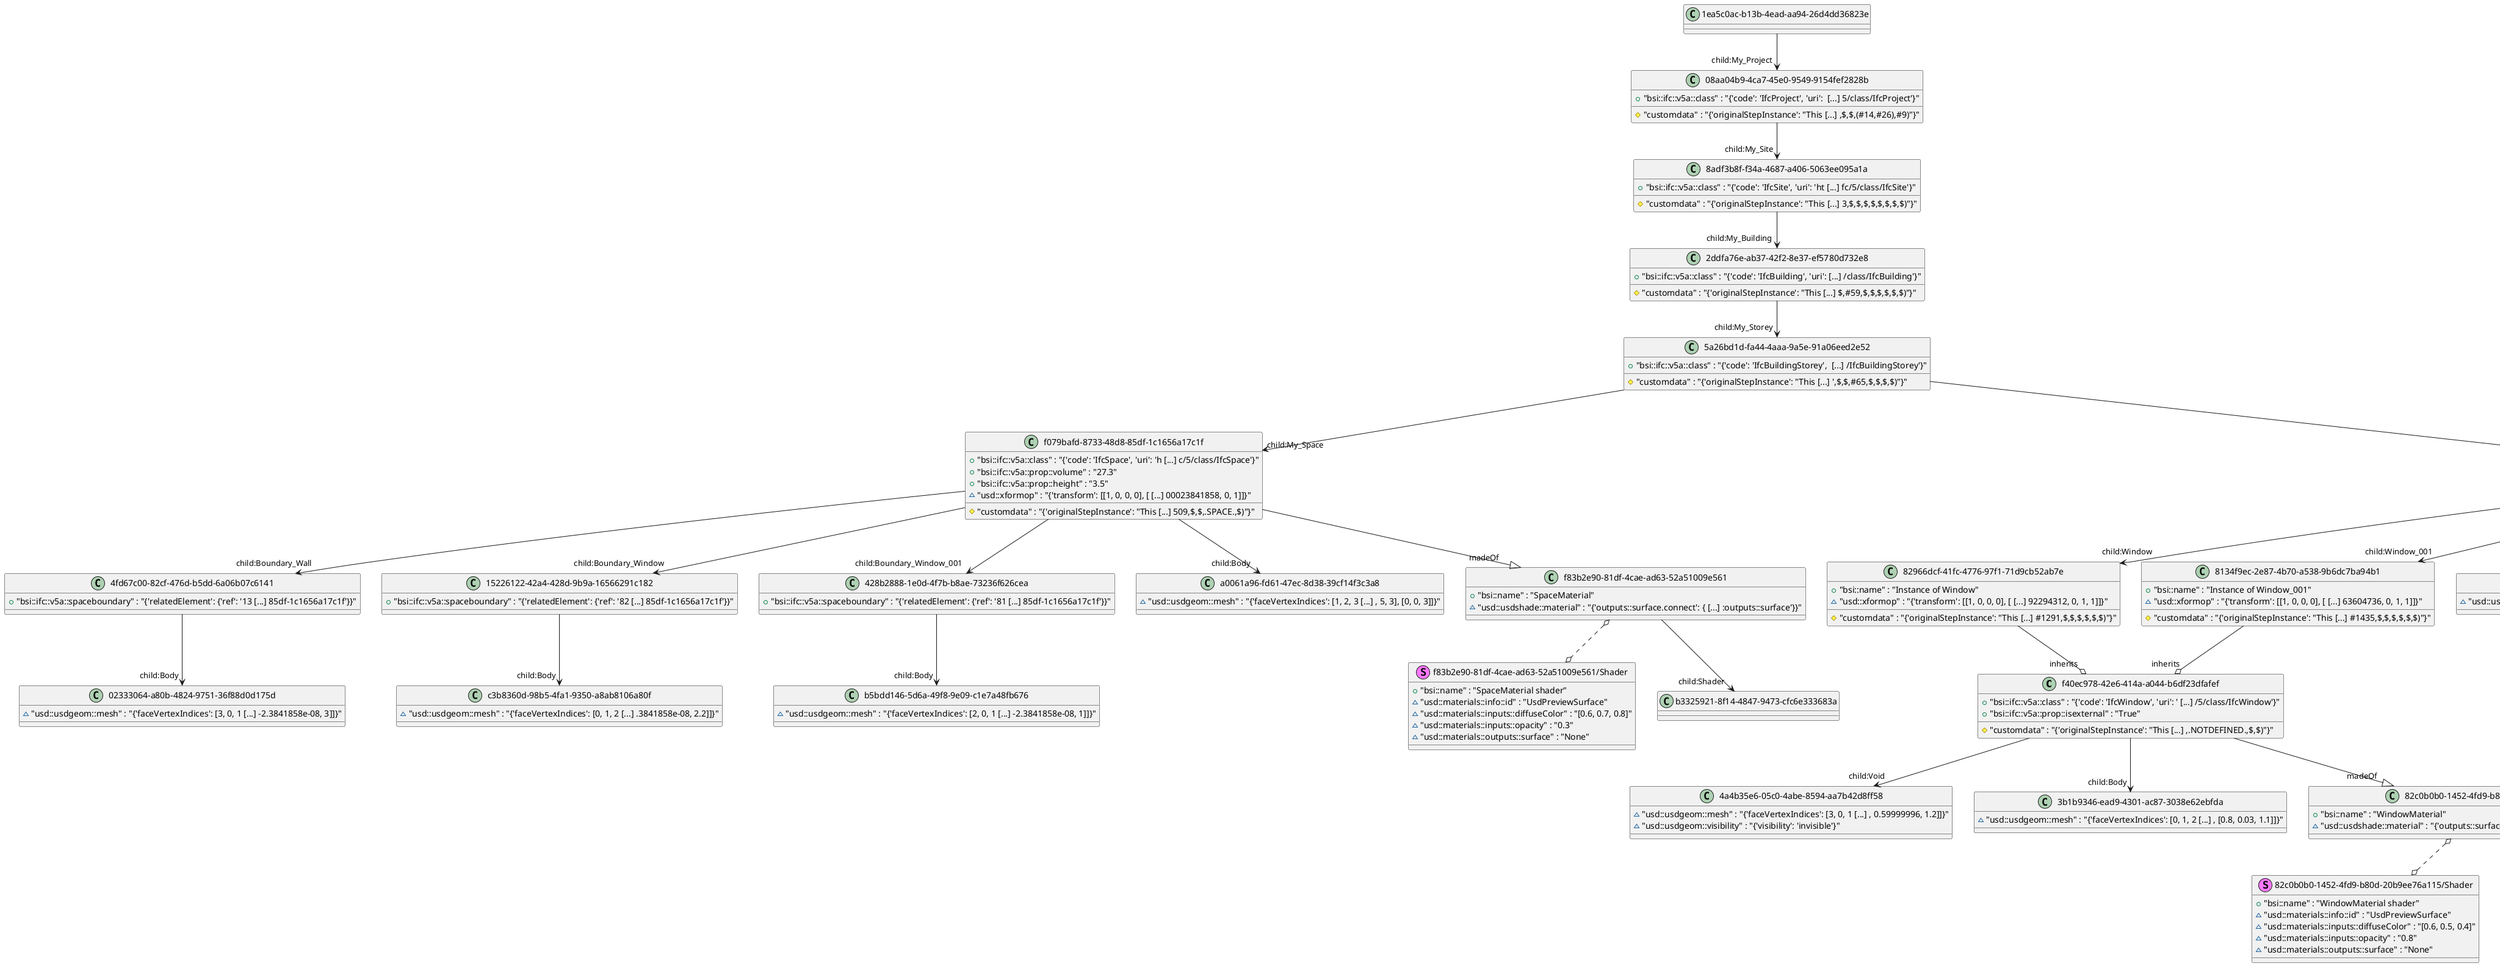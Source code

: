 @startuml
class f40ec978-42e6-414a-a044-b6df23dfafef {
  + "bsi::ifc::v5a::class" : "{'code': 'IfcWindow', 'uri': ' [...] /5/class/IfcWindow'}"
  + "bsi::ifc::v5a::prop::isexternal" : "True"
  # "customdata" : "{'originalStepInstance': "This [...] ,.NOTDEFINED.,$,$)"}"
}

class 1ea5c0ac-b13b-4ead-aa94-26d4dd36823e {
}

class 08aa04b9-4ca7-45e0-9549-9154fef2828b {
  + "bsi::ifc::v5a::class" : "{'code': 'IfcProject', 'uri':  [...] 5/class/IfcProject'}"
  # "customdata" : "{'originalStepInstance': "This [...] ,$,$,(#14,#26),#9)"}"
}

class 8adf3b8f-f34a-4687-a406-5063ee095a1a {
  + "bsi::ifc::v5a::class" : "{'code': 'IfcSite', 'uri': 'ht [...] fc/5/class/IfcSite'}"
  # "customdata" : "{'originalStepInstance': "This [...] 3,$,$,$,$,$,$,$,$)"}"
}

class 2ddfa76e-ab37-42f2-8e37-ef5780d732e8 {
  + "bsi::ifc::v5a::class" : "{'code': 'IfcBuilding', 'uri': [...] /class/IfcBuilding'}"
  # "customdata" : "{'originalStepInstance': "This [...] $,#59,$,$,$,$,$,$)"}"
}

class 5a26bd1d-fa44-4aaa-9a5e-91a06eed2e52 {
  + "bsi::ifc::v5a::class" : "{'code': 'IfcBuildingStorey',  [...] /IfcBuildingStorey'}"
  # "customdata" : "{'originalStepInstance': "This [...] ',$,$,#65,$,$,$,$)"}"
}

class f079bafd-8733-48d8-85df-1c1656a17c1f {
  + "bsi::ifc::v5a::class" : "{'code': 'IfcSpace', 'uri': 'h [...] c/5/class/IfcSpace'}"
  + "bsi::ifc::v5a::prop::volume" : "27.3"
  + "bsi::ifc::v5a::prop::height" : "3.5"
  ~ "usd::xformop" : "{'transform': [[1, 0, 0, 0], [ [...] 00023841858, 0, 1]]}"
  # "customdata" : "{'originalStepInstance': "This [...] 509,$,$,.SPACE.,$)"}"
}

class 13168941-10d9-4c6a-8c63-505cc302312c {
  + "bsi::ifc::v5a::class" : "{'code': 'IfcWall', 'uri': 'ht [...] fc/5/class/IfcWall'}"
  + "bsi::ifc::v5a::prop::isexternal" : "True"
  + "bsi::ifc::v5a::prop::volume" : "0.9"
  + "bsi::ifc::v5a::prop::height" : "3.5"
  # "customdata" : "{'originalStepInstance': "This [...] $,#1235,#1230,$,$)"}"
  # "nlsfb::class" : "{'code': '21.21', 'uri': 'http [...] 05/2.2/class/21.21'}"
}

class 82966dcf-41fc-4776-97f1-71d9cb52ab7e {
  + "bsi::name" : "Instance of Window"
  ~ "usd::xformop" : "{'transform': [[1, 0, 0, 0], [ [...] 92294312, 0, 1, 1]]}"
  # "customdata" : "{'originalStepInstance': "This [...] #1291,$,$,$,$,$,$)"}"
}

class 8134f9ec-2e87-4b70-a538-9b6dc7ba94b1 {
  + "bsi::name" : "Instance of Window_001"
  ~ "usd::xformop" : "{'transform': [[1, 0, 0, 0], [ [...] 63604736, 0, 1, 1]]}"
  # "customdata" : "{'originalStepInstance': "This [...] #1435,$,$,$,$,$,$)"}"
}

class 4fd67c00-82cf-476d-b5dd-6a06b07c6141 {
  + "bsi::ifc::v5a::spaceboundary" : "{'relatedElement': {'ref': '13 [...] 85df-1c1656a17c1f'}}"
}

class 15226122-42a4-428d-9b9a-16566291c182 {
  + "bsi::ifc::v5a::spaceboundary" : "{'relatedElement': {'ref': '82 [...] 85df-1c1656a17c1f'}}"
}

class 428b2888-1e0d-4f7b-b8ae-73236f626cea {
  + "bsi::ifc::v5a::spaceboundary" : "{'relatedElement': {'ref': '81 [...] 85df-1c1656a17c1f'}}"
}

stereotype "f83b2e90-81df-4cae-ad63-52a51009e561/Shader" {
  + "bsi::name" : "SpaceMaterial shader"
  ~ "usd::materials::info::id" : "UsdPreviewSurface"
  ~ "usd::materials::inputs::diffuseColor" : "[0.6, 0.7, 0.8]"
  ~ "usd::materials::inputs::opacity" : "0.3"
  ~ "usd::materials::outputs::surface" : "None"
}

stereotype "359c715f-5961-4c20-be08-9bb25ea75c24/Shader" {
  + "bsi::name" : "WallMaterial shader"
  ~ "usd::materials::info::id" : "UsdPreviewSurface"
  ~ "usd::materials::inputs::diffuseColor" : "[0.8, 0.7, 0.6]"
  ~ "usd::materials::inputs::opacity" : "1"
  ~ "usd::materials::outputs::surface" : "None"
}

stereotype "82c0b0b0-1452-4fd9-b80d-20b9ee76a115/Shader" {
  + "bsi::name" : "WindowMaterial shader"
  ~ "usd::materials::info::id" : "UsdPreviewSurface"
  ~ "usd::materials::inputs::diffuseColor" : "[0.6, 0.5, 0.4]"
  ~ "usd::materials::inputs::opacity" : "0.8"
  ~ "usd::materials::outputs::surface" : "None"
}

class 4a4b35e6-05c0-4abe-8594-aa7b42d8ff58 {
  ~ "usd::usdgeom::mesh" : "{'faceVertexIndices': [3, 0, 1 [...] , 0.59999996, 1.2]]}"
  ~ "usd::usdgeom::visibility" : "{'visibility': 'invisible'}"
}

class 3b1b9346-ead9-4301-ac87-3038e62ebfda {
  ~ "usd::usdgeom::mesh" : "{'faceVertexIndices': [0, 1, 2 [...] , [0.8, 0.03, 1.1]]}"
}

class a0061a96-fd61-47ec-8d38-39cf14f3c3a8 {
  ~ "usd::usdgeom::mesh" : "{'faceVertexIndices': [1, 2, 3 [...] , 5, 3], [0, 0, 3]]}"
}

class 668e304b-38a2-4f8f-b3de-2a8a5a13384d {
  ~ "usd::usdgeom::mesh" : "{'faceVertexIndices': [3, 0, 1 [...] 5.8466067, 0.1, 1]]}"
}

class c3055cc8-a5b6-4a84-860e-0d6cc978dfe8 {
  ~ "usd::usdgeom::basiscurves" : "{'points': [[0, 0, 0], [10, 0, 0]]}"
}

class 97c55241-7a56-48d7-bc6e-be2fd24f86ac {
  ~ "usd::usdgeom::basiscurves" : "{'points': [[0, 0, 0], [0, 0, 3]]}"
}

class b6012d70-097a-4794-8d1f-220fa65a591a {
  ~ "usd::usdgeom::mesh" : "{'faceVertexIndices': [0, 1, 2 [...] .1, 0], [10, 0, 0]]}"
}

class 02333064-a80b-4824-9751-36f88d0d175d {
  ~ "usd::usdgeom::mesh" : "{'faceVertexIndices': [3, 0, 1 [...] -2.3841858e-08, 3]]}"
}

class c3b8360d-98b5-4fa1-9350-a8ab8106a80f {
  ~ "usd::usdgeom::mesh" : "{'faceVertexIndices': [0, 1, 2 [...] .3841858e-08, 2.2]]}"
}

class b5bdd146-5d6a-49f8-9e09-c1e7a48fb676 {
  ~ "usd::usdgeom::mesh" : "{'faceVertexIndices': [2, 0, 1 [...] -2.3841858e-08, 1]]}"
}

class f83b2e90-81df-4cae-ad63-52a51009e561 {
  + "bsi::name" : "SpaceMaterial"
  ~ "usd::usdshade::material" : "{'outputs::surface.connect': { [...] :outputs::surface'}}"
}

class 359c715f-5961-4c20-be08-9bb25ea75c24 {
  + "bsi::name" : "WallMaterial"
  ~ "usd::usdshade::material" : "{'outputs::surface.connect': { [...] :outputs::surface'}}"
}

class 82c0b0b0-1452-4fd9-b80d-20b9ee76a115 {
  + "bsi::name" : "WindowMaterial"
  ~ "usd::usdshade::material" : "{'outputs::surface.connect': { [...] :outputs::surface'}}"
}

"f40ec978-42e6-414a-a044-b6df23dfafef" --> "child:Void" "4a4b35e6-05c0-4abe-8594-aa7b42d8ff58"
"f40ec978-42e6-414a-a044-b6df23dfafef" --> "child:Body" "3b1b9346-ead9-4301-ac87-3038e62ebfda"
"1ea5c0ac-b13b-4ead-aa94-26d4dd36823e" --> "child:My_Project" "08aa04b9-4ca7-45e0-9549-9154fef2828b"
"08aa04b9-4ca7-45e0-9549-9154fef2828b" --> "child:My_Site" "8adf3b8f-f34a-4687-a406-5063ee095a1a"
"8adf3b8f-f34a-4687-a406-5063ee095a1a" --> "child:My_Building" "2ddfa76e-ab37-42f2-8e37-ef5780d732e8"
"2ddfa76e-ab37-42f2-8e37-ef5780d732e8" --> "child:My_Storey" "5a26bd1d-fa44-4aaa-9a5e-91a06eed2e52"
"5a26bd1d-fa44-4aaa-9a5e-91a06eed2e52" --> "child:My_Space" "f079bafd-8733-48d8-85df-1c1656a17c1f"
"5a26bd1d-fa44-4aaa-9a5e-91a06eed2e52" --> "child:Wall" "13168941-10d9-4c6a-8c63-505cc302312c"
"f079bafd-8733-48d8-85df-1c1656a17c1f" --> "child:Body" "a0061a96-fd61-47ec-8d38-39cf14f3c3a8"
"f079bafd-8733-48d8-85df-1c1656a17c1f" --> "child:Boundary_Wall" "4fd67c00-82cf-476d-b5dd-6a06b07c6141"
"f079bafd-8733-48d8-85df-1c1656a17c1f" --> "child:Boundary_Window" "15226122-42a4-428d-9b9a-16566291c182"
"f079bafd-8733-48d8-85df-1c1656a17c1f" --> "child:Boundary_Window_001" "428b2888-1e0d-4f7b-b8ae-73236f626cea"
"13168941-10d9-4c6a-8c63-505cc302312c" --> "child:Body" "668e304b-38a2-4f8f-b3de-2a8a5a13384d"
"13168941-10d9-4c6a-8c63-505cc302312c" --> "child:Axis" "c3055cc8-a5b6-4a84-860e-0d6cc978dfe8"
"13168941-10d9-4c6a-8c63-505cc302312c" --> "child:Directrix" "97c55241-7a56-48d7-bc6e-be2fd24f86ac"
"13168941-10d9-4c6a-8c63-505cc302312c" --> "child:Basis" "b6012d70-097a-4794-8d1f-220fa65a591a"
"13168941-10d9-4c6a-8c63-505cc302312c" --> "child:Window" "82966dcf-41fc-4776-97f1-71d9cb52ab7e"
"13168941-10d9-4c6a-8c63-505cc302312c" --> "child:Window_001" "8134f9ec-2e87-4b70-a538-9b6dc7ba94b1"
"82966dcf-41fc-4776-97f1-71d9cb52ab7e" --o "inherits" "f40ec978-42e6-414a-a044-b6df23dfafef"
"8134f9ec-2e87-4b70-a538-9b6dc7ba94b1" --o "inherits" "f40ec978-42e6-414a-a044-b6df23dfafef"
"4fd67c00-82cf-476d-b5dd-6a06b07c6141" --> "child:Body" "02333064-a80b-4824-9751-36f88d0d175d"
"15226122-42a4-428d-9b9a-16566291c182" --> "child:Body" "c3b8360d-98b5-4fa1-9350-a8ab8106a80f"
"428b2888-1e0d-4f7b-b8ae-73236f626cea" --> "child:Body" "b5bdd146-5d6a-49f8-9e09-c1e7a48fb676"
"f83b2e90-81df-4cae-ad63-52a51009e561" --> "child:Shader" "b3325921-8f14-4847-9473-cfc6e333683a"
"359c715f-5961-4c20-be08-9bb25ea75c24" --> "child:Shader" "7a6173bc-e2f0-4e5f-aa73-cfed0ede1ceb"
"82c0b0b0-1452-4fd9-b80d-20b9ee76a115" --> "child:Shader" "317cc394-2285-4f91-a120-3bcba12e9c47"
"f079bafd-8733-48d8-85df-1c1656a17c1f" --|> "madeOf" "f83b2e90-81df-4cae-ad63-52a51009e561"
"13168941-10d9-4c6a-8c63-505cc302312c" --|> "madeOf" "359c715f-5961-4c20-be08-9bb25ea75c24"
"f40ec978-42e6-414a-a044-b6df23dfafef" --|> "madeOf" "82c0b0b0-1452-4fd9-b80d-20b9ee76a115"
"f83b2e90-81df-4cae-ad63-52a51009e561" o..o "f83b2e90-81df-4cae-ad63-52a51009e561/Shader"
"359c715f-5961-4c20-be08-9bb25ea75c24" o..o "359c715f-5961-4c20-be08-9bb25ea75c24/Shader"
"82c0b0b0-1452-4fd9-b80d-20b9ee76a115" o..o "82c0b0b0-1452-4fd9-b80d-20b9ee76a115/Shader"
@enduml
